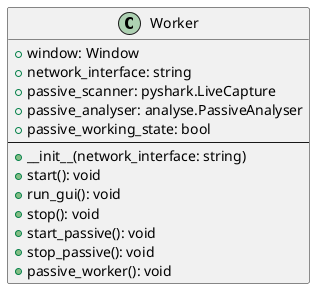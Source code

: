 @startuml
class Worker {
    + window: Window
    + network_interface: string
    + passive_scanner: pyshark.LiveCapture
    + passive_analyser: analyse.PassiveAnalyser
    + passive_working_state: bool
--
    + __init__(network_interface: string)
    + start(): void
    + run_gui(): void
    + stop(): void
    + start_passive(): void
    + stop_passive(): void
    + passive_worker(): void
}
@enduml